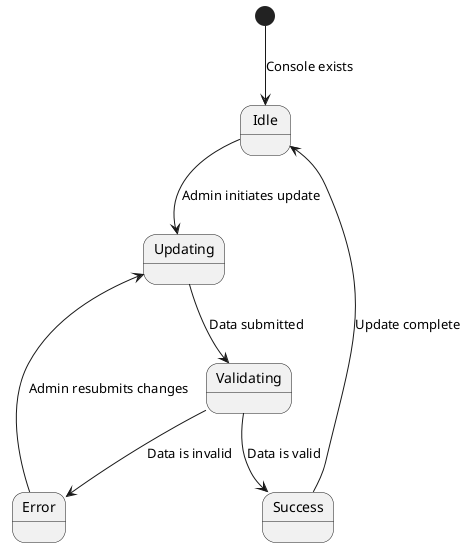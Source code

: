 @startuml
[*] --> Idle : Console exists

Idle --> Updating : Admin initiates update

Updating --> Validating : Data submitted
Validating --> Success : Data is valid
Validating --> Error : Data is invalid

Success --> Idle : Update complete
Error --> Updating : Admin resubmits changes
@enduml
